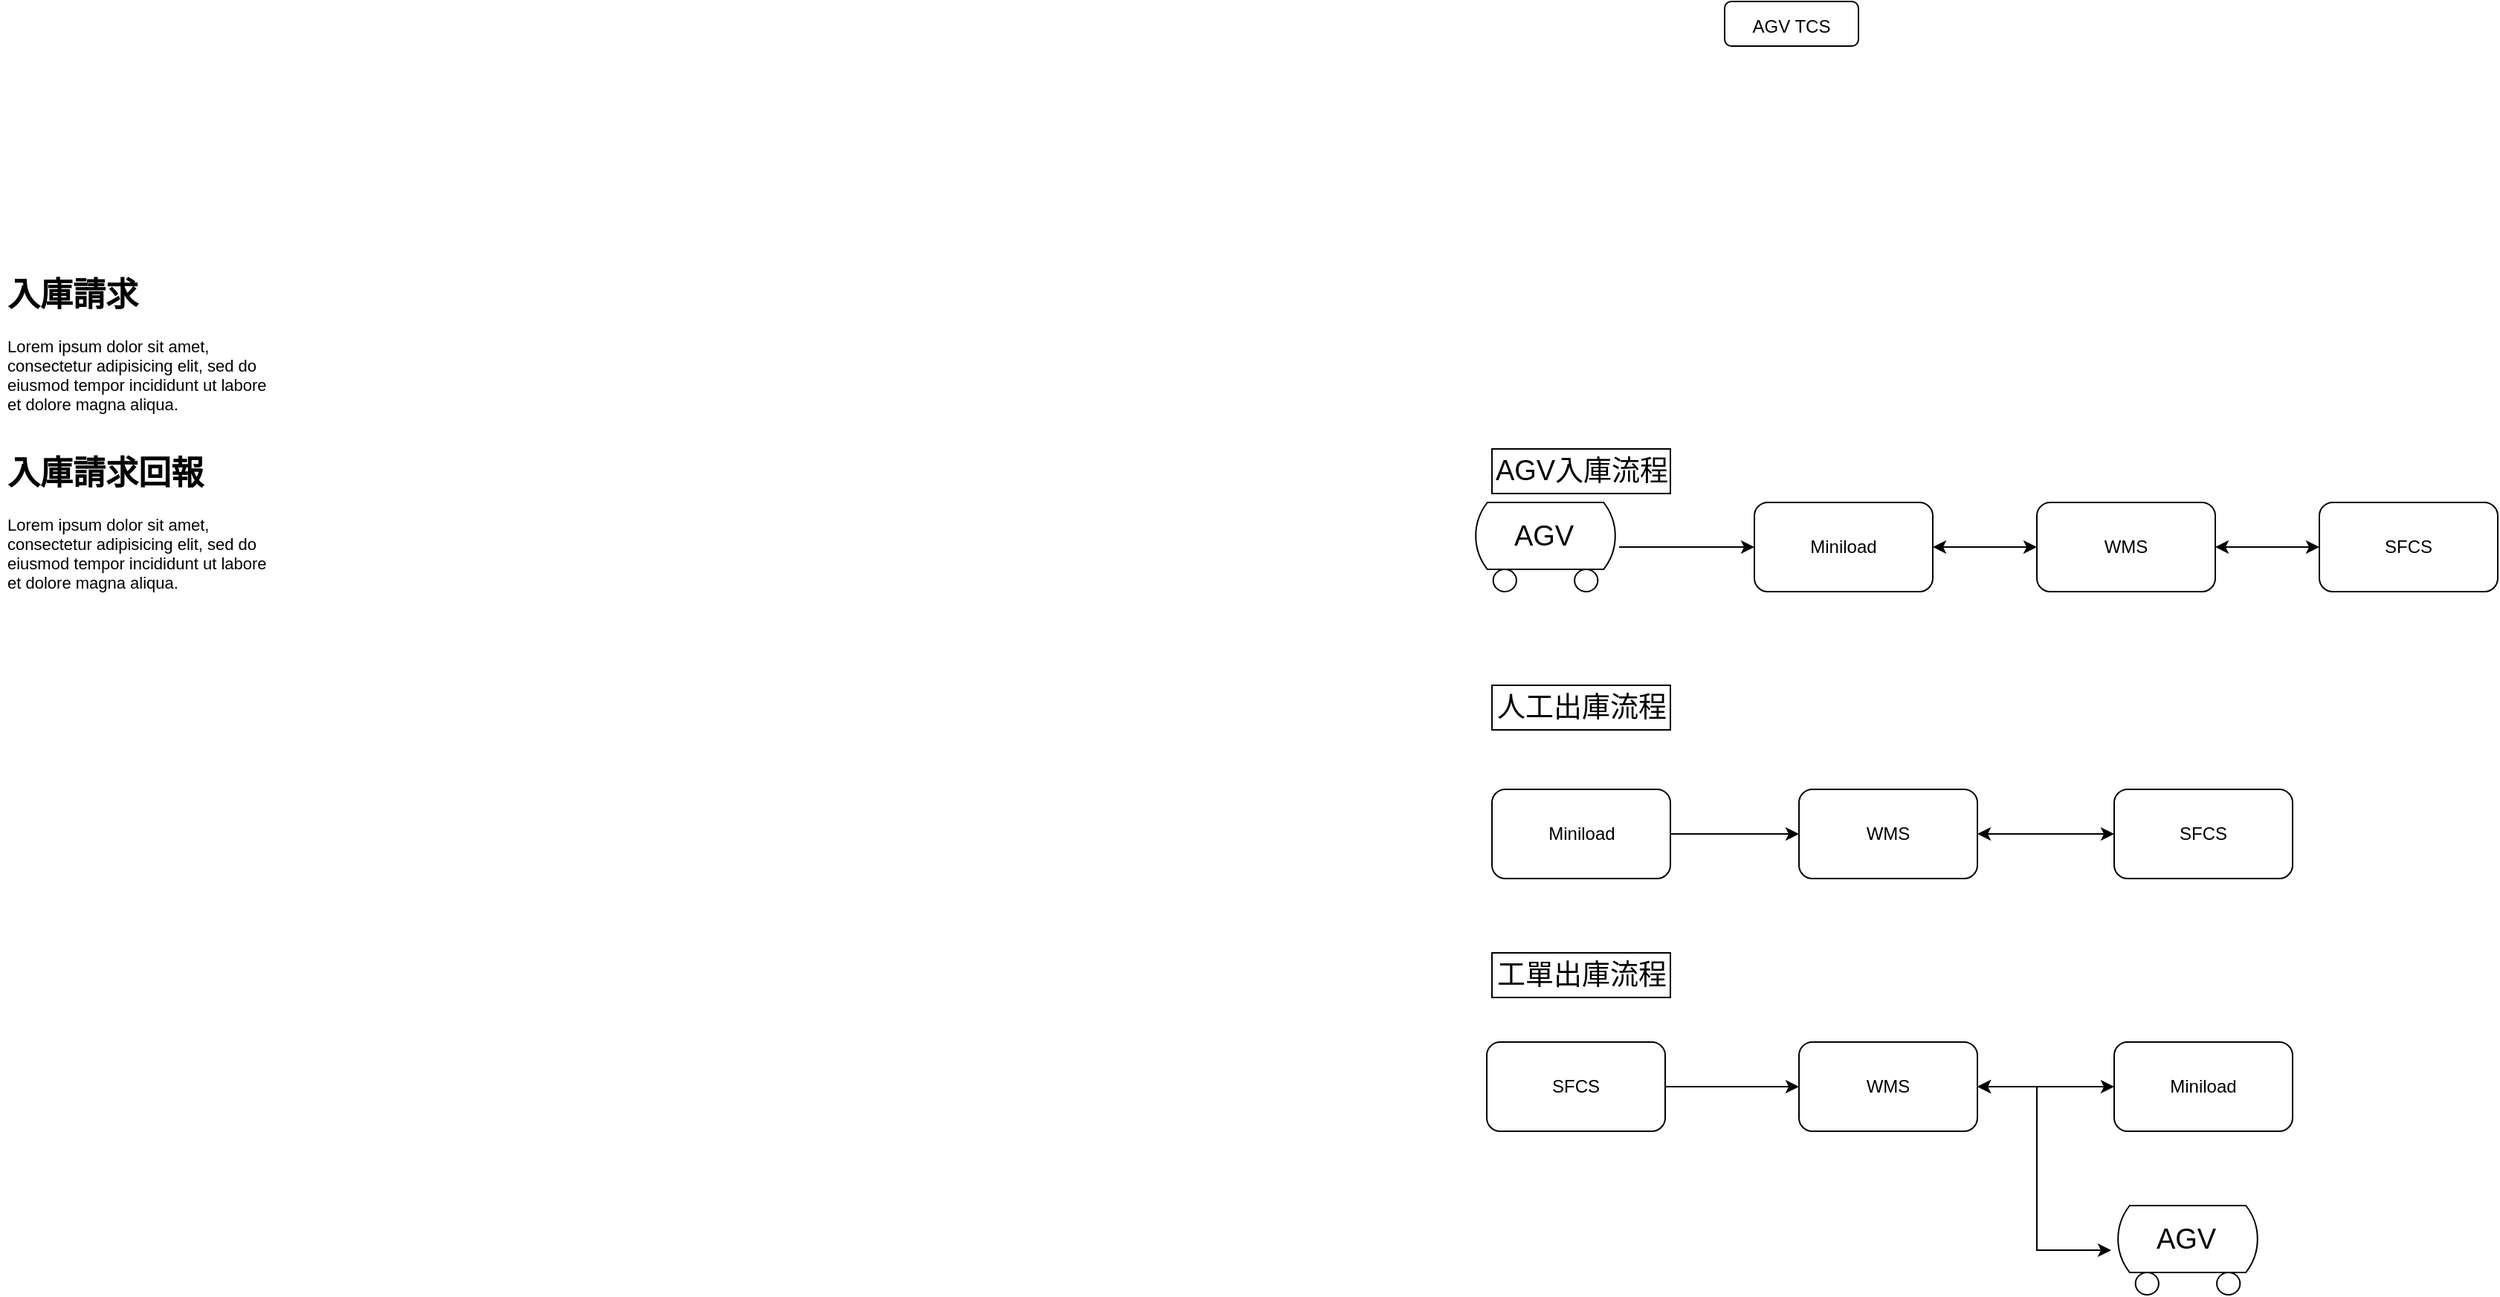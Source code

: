 <mxfile version="15.7.4" type="github" pages="2">
  <diagram id="F8t1HjEVFxSJ_2ZWDS9a" name="Page-1">
    <mxGraphModel dx="2304" dy="1916" grid="1" gridSize="10" guides="1" tooltips="1" connect="1" arrows="1" fold="1" page="1" pageScale="1" pageWidth="827" pageHeight="1169" math="0" shadow="0">
      <root>
        <mxCell id="0" />
        <mxCell id="1" parent="0" />
        <mxCell id="DlIAzclUvQerjkCaNcL--31" value="" style="group" vertex="1" connectable="0" parent="1">
          <mxGeometry x="690" y="247" width="99" height="60" as="geometry" />
        </mxCell>
        <mxCell id="DlIAzclUvQerjkCaNcL--18" value="" style="verticalLabelPosition=bottom;outlineConnect=0;align=center;dashed=0;html=1;verticalAlign=top;shape=mxgraph.pid.misc.tank_car,_tank_wagon;fontSize=19;" vertex="1" parent="DlIAzclUvQerjkCaNcL--31">
          <mxGeometry width="99" height="60" as="geometry" />
        </mxCell>
        <mxCell id="DlIAzclUvQerjkCaNcL--19" value="AGV" style="text;html=1;strokeColor=none;fillColor=none;align=center;verticalAlign=middle;whiteSpace=wrap;rounded=0;fontSize=19;" vertex="1" parent="DlIAzclUvQerjkCaNcL--31">
          <mxGeometry x="25.335" y="12" width="46.772" height="22.5" as="geometry" />
        </mxCell>
        <mxCell id="DlIAzclUvQerjkCaNcL--32" value="AGV入庫流程" style="rounded=0;whiteSpace=wrap;html=1;fontSize=19;" vertex="1" parent="1">
          <mxGeometry x="703.5" y="211" width="120" height="30" as="geometry" />
        </mxCell>
        <mxCell id="DlIAzclUvQerjkCaNcL--33" value="人工出庫流程" style="rounded=0;whiteSpace=wrap;html=1;fontSize=19;" vertex="1" parent="1">
          <mxGeometry x="703.5" y="370" width="120" height="30" as="geometry" />
        </mxCell>
        <mxCell id="DlIAzclUvQerjkCaNcL--37" style="edgeStyle=orthogonalEdgeStyle;rounded=0;orthogonalLoop=1;jettySize=auto;html=1;exitX=1;exitY=0.5;exitDx=0;exitDy=0;fontSize=19;startArrow=none;startFill=0;endArrow=classic;endFill=1;" edge="1" parent="1" source="DlIAzclUvQerjkCaNcL--35" target="DlIAzclUvQerjkCaNcL--36">
          <mxGeometry relative="1" as="geometry" />
        </mxCell>
        <mxCell id="DlIAzclUvQerjkCaNcL--35" value="Miniload" style="rounded=1;whiteSpace=wrap;html=1;" vertex="1" parent="1">
          <mxGeometry x="703.5" y="440" width="120" height="60" as="geometry" />
        </mxCell>
        <mxCell id="DlIAzclUvQerjkCaNcL--39" style="edgeStyle=orthogonalEdgeStyle;rounded=0;orthogonalLoop=1;jettySize=auto;html=1;exitX=1;exitY=0.5;exitDx=0;exitDy=0;entryX=0;entryY=0.5;entryDx=0;entryDy=0;fontSize=19;startArrow=classic;startFill=1;endArrow=classic;endFill=1;" edge="1" parent="1" source="DlIAzclUvQerjkCaNcL--36" target="DlIAzclUvQerjkCaNcL--38">
          <mxGeometry relative="1" as="geometry" />
        </mxCell>
        <mxCell id="DlIAzclUvQerjkCaNcL--36" value="WMS" style="rounded=1;whiteSpace=wrap;html=1;" vertex="1" parent="1">
          <mxGeometry x="910" y="440" width="120" height="60" as="geometry" />
        </mxCell>
        <mxCell id="DlIAzclUvQerjkCaNcL--38" value="SFCS" style="rounded=1;whiteSpace=wrap;html=1;" vertex="1" parent="1">
          <mxGeometry x="1122" y="440" width="120" height="60" as="geometry" />
        </mxCell>
        <mxCell id="DlIAzclUvQerjkCaNcL--40" value="工單出庫流程" style="rounded=0;whiteSpace=wrap;html=1;fontSize=19;" vertex="1" parent="1">
          <mxGeometry x="703.5" y="550" width="120" height="30" as="geometry" />
        </mxCell>
        <mxCell id="DlIAzclUvQerjkCaNcL--49" style="edgeStyle=orthogonalEdgeStyle;rounded=0;orthogonalLoop=1;jettySize=auto;html=1;exitX=1;exitY=0.5;exitDx=0;exitDy=0;entryX=0;entryY=0.5;entryDx=0;entryDy=0;fontSize=19;startArrow=none;startFill=0;endArrow=classic;endFill=1;" edge="1" parent="1" source="DlIAzclUvQerjkCaNcL--41" target="DlIAzclUvQerjkCaNcL--43">
          <mxGeometry relative="1" as="geometry" />
        </mxCell>
        <mxCell id="DlIAzclUvQerjkCaNcL--41" value="SFCS" style="rounded=1;whiteSpace=wrap;html=1;" vertex="1" parent="1">
          <mxGeometry x="700" y="610" width="120" height="60" as="geometry" />
        </mxCell>
        <mxCell id="DlIAzclUvQerjkCaNcL--50" style="edgeStyle=orthogonalEdgeStyle;rounded=0;orthogonalLoop=1;jettySize=auto;html=1;exitX=1;exitY=0.5;exitDx=0;exitDy=0;fontSize=19;startArrow=classic;startFill=1;endArrow=classic;endFill=1;" edge="1" parent="1" source="DlIAzclUvQerjkCaNcL--43" target="DlIAzclUvQerjkCaNcL--44">
          <mxGeometry relative="1" as="geometry" />
        </mxCell>
        <mxCell id="DlIAzclUvQerjkCaNcL--51" style="edgeStyle=orthogonalEdgeStyle;rounded=0;orthogonalLoop=1;jettySize=auto;html=1;exitX=1;exitY=0.5;exitDx=0;exitDy=0;fontSize=19;startArrow=classic;startFill=1;endArrow=classic;endFill=1;" edge="1" parent="1" source="DlIAzclUvQerjkCaNcL--43">
          <mxGeometry relative="1" as="geometry">
            <mxPoint x="1120" y="750" as="targetPoint" />
            <Array as="points">
              <mxPoint x="1070" y="640" />
              <mxPoint x="1070" y="750" />
            </Array>
          </mxGeometry>
        </mxCell>
        <mxCell id="DlIAzclUvQerjkCaNcL--43" value="WMS" style="rounded=1;whiteSpace=wrap;html=1;" vertex="1" parent="1">
          <mxGeometry x="910" y="610" width="120" height="60" as="geometry" />
        </mxCell>
        <mxCell id="DlIAzclUvQerjkCaNcL--44" value="Miniload" style="rounded=1;whiteSpace=wrap;html=1;" vertex="1" parent="1">
          <mxGeometry x="1122" y="610" width="120" height="60" as="geometry" />
        </mxCell>
        <mxCell id="DlIAzclUvQerjkCaNcL--46" value="" style="group" vertex="1" connectable="0" parent="1">
          <mxGeometry x="1122" y="720" width="99" height="60" as="geometry" />
        </mxCell>
        <mxCell id="DlIAzclUvQerjkCaNcL--47" value="" style="verticalLabelPosition=bottom;outlineConnect=0;align=center;dashed=0;html=1;verticalAlign=top;shape=mxgraph.pid.misc.tank_car,_tank_wagon;fontSize=19;" vertex="1" parent="DlIAzclUvQerjkCaNcL--46">
          <mxGeometry width="99" height="60" as="geometry" />
        </mxCell>
        <mxCell id="DlIAzclUvQerjkCaNcL--48" value="AGV" style="text;html=1;strokeColor=none;fillColor=none;align=center;verticalAlign=middle;whiteSpace=wrap;rounded=0;fontSize=19;" vertex="1" parent="DlIAzclUvQerjkCaNcL--46">
          <mxGeometry x="25.335" y="12" width="46.772" height="22.5" as="geometry" />
        </mxCell>
        <mxCell id="DlIAzclUvQerjkCaNcL--52" style="edgeStyle=orthogonalEdgeStyle;rounded=0;orthogonalLoop=1;jettySize=auto;html=1;exitX=1;exitY=0.5;exitDx=0;exitDy=0;entryX=0;entryY=0.5;entryDx=0;entryDy=0;fontSize=19;startArrow=classic;startFill=1;endArrow=classic;endFill=1;" edge="1" parent="1" source="DlIAzclUvQerjkCaNcL--53" target="DlIAzclUvQerjkCaNcL--56">
          <mxGeometry relative="1" as="geometry" />
        </mxCell>
        <mxCell id="DlIAzclUvQerjkCaNcL--53" value="WMS" style="rounded=1;whiteSpace=wrap;html=1;" vertex="1" parent="1">
          <mxGeometry x="1070" y="247" width="120" height="60" as="geometry" />
        </mxCell>
        <mxCell id="DlIAzclUvQerjkCaNcL--54" style="edgeStyle=orthogonalEdgeStyle;rounded=0;orthogonalLoop=1;jettySize=auto;html=1;exitX=1;exitY=0.5;exitDx=0;exitDy=0;entryX=0;entryY=0.5;entryDx=0;entryDy=0;fontSize=19;startArrow=classic;startFill=1;endArrow=classic;endFill=1;" edge="1" parent="1" source="DlIAzclUvQerjkCaNcL--55" target="DlIAzclUvQerjkCaNcL--53">
          <mxGeometry relative="1" as="geometry" />
        </mxCell>
        <mxCell id="DlIAzclUvQerjkCaNcL--55" value="Miniload" style="rounded=1;whiteSpace=wrap;html=1;" vertex="1" parent="1">
          <mxGeometry x="880" y="247" width="120" height="60" as="geometry" />
        </mxCell>
        <mxCell id="DlIAzclUvQerjkCaNcL--56" value="SFCS" style="rounded=1;whiteSpace=wrap;html=1;" vertex="1" parent="1">
          <mxGeometry x="1260" y="247" width="120" height="60" as="geometry" />
        </mxCell>
        <mxCell id="DlIAzclUvQerjkCaNcL--57" style="edgeStyle=orthogonalEdgeStyle;rounded=0;orthogonalLoop=1;jettySize=auto;html=1;fontSize=19;startArrow=none;startFill=0;endArrow=classic;endFill=1;" edge="1" parent="1" source="DlIAzclUvQerjkCaNcL--18" target="DlIAzclUvQerjkCaNcL--55">
          <mxGeometry relative="1" as="geometry" />
        </mxCell>
        <mxCell id="DlIAzclUvQerjkCaNcL--62" value="&lt;span style=&quot;font-size: 12px&quot;&gt;AGV TCS&lt;/span&gt;" style="rounded=1;whiteSpace=wrap;html=1;fontSize=19;" vertex="1" parent="1">
          <mxGeometry x="860" y="-90" width="90" height="30" as="geometry" />
        </mxCell>
        <mxCell id="DlIAzclUvQerjkCaNcL--91" value="&lt;h1&gt;入庫請求&lt;/h1&gt;&lt;p&gt;Lorem ipsum dolor sit amet, consectetur adipisicing elit, sed do eiusmod tempor incididunt ut labore et dolore magna aliqua.&lt;/p&gt;" style="text;html=1;strokeColor=none;fillColor=none;spacing=5;spacingTop=-20;whiteSpace=wrap;overflow=hidden;rounded=0;fontSize=11;" vertex="1" parent="1">
          <mxGeometry x="-300" y="90" width="190" height="120" as="geometry" />
        </mxCell>
        <mxCell id="DlIAzclUvQerjkCaNcL--92" value="&lt;h1&gt;入庫請求回報&lt;/h1&gt;&lt;p&gt;Lorem ipsum dolor sit amet, consectetur adipisicing elit, sed do eiusmod tempor incididunt ut labore et dolore magna aliqua.&lt;/p&gt;" style="text;html=1;strokeColor=none;fillColor=none;spacing=5;spacingTop=-20;whiteSpace=wrap;overflow=hidden;rounded=0;fontSize=11;" vertex="1" parent="1">
          <mxGeometry x="-300" y="210" width="190" height="120" as="geometry" />
        </mxCell>
      </root>
    </mxGraphModel>
  </diagram>
  <diagram id="s_qvDQUlh5c1jnIihD-f" name="人工入庫流程">
    <mxGraphModel dx="2142" dy="1083" grid="1" gridSize="10" guides="1" tooltips="1" connect="1" arrows="1" fold="1" page="1" pageScale="1" pageWidth="827" pageHeight="1169" math="0" shadow="0">
      <root>
        <mxCell id="MNKMFVbK3m3X3I9KNmGF-0" />
        <mxCell id="MNKMFVbK3m3X3I9KNmGF-1" parent="MNKMFVbK3m3X3I9KNmGF-0" />
        <mxCell id="xdhVknBT5ud63FR7zZxx-0" style="edgeStyle=orthogonalEdgeStyle;rounded=0;orthogonalLoop=1;jettySize=auto;html=1;exitX=1;exitY=0.5;exitDx=0;exitDy=0;entryX=0;entryY=0.5;entryDx=0;entryDy=0;fontSize=19;startArrow=classic;startFill=1;endArrow=classic;endFill=1;" edge="1" parent="MNKMFVbK3m3X3I9KNmGF-1" source="xdhVknBT5ud63FR7zZxx-1" target="xdhVknBT5ud63FR7zZxx-4">
          <mxGeometry relative="1" as="geometry" />
        </mxCell>
        <mxCell id="xdhVknBT5ud63FR7zZxx-1" value="WMS" style="rounded=1;whiteSpace=wrap;html=1;" vertex="1" parent="MNKMFVbK3m3X3I9KNmGF-1">
          <mxGeometry x="430" y="690" width="90" height="40" as="geometry" />
        </mxCell>
        <mxCell id="xdhVknBT5ud63FR7zZxx-2" style="edgeStyle=orthogonalEdgeStyle;rounded=0;orthogonalLoop=1;jettySize=auto;html=1;exitX=1;exitY=0.5;exitDx=0;exitDy=0;entryX=0;entryY=0.5;entryDx=0;entryDy=0;fontSize=19;startArrow=classic;startFill=1;endArrow=classic;endFill=1;" edge="1" parent="MNKMFVbK3m3X3I9KNmGF-1" source="xdhVknBT5ud63FR7zZxx-3" target="xdhVknBT5ud63FR7zZxx-1">
          <mxGeometry relative="1" as="geometry" />
        </mxCell>
        <mxCell id="xdhVknBT5ud63FR7zZxx-3" value="Miniload" style="rounded=1;whiteSpace=wrap;html=1;" vertex="1" parent="MNKMFVbK3m3X3I9KNmGF-1">
          <mxGeometry x="290" y="690" width="90" height="40" as="geometry" />
        </mxCell>
        <mxCell id="xdhVknBT5ud63FR7zZxx-4" value="SFCS" style="rounded=1;whiteSpace=wrap;html=1;" vertex="1" parent="MNKMFVbK3m3X3I9KNmGF-1">
          <mxGeometry x="570" y="690" width="100" height="40" as="geometry" />
        </mxCell>
        <mxCell id="xdhVknBT5ud63FR7zZxx-5" style="edgeStyle=orthogonalEdgeStyle;rounded=0;orthogonalLoop=1;jettySize=auto;html=1;entryX=0;entryY=0.5;entryDx=0;entryDy=0;fontSize=19;" edge="1" parent="MNKMFVbK3m3X3I9KNmGF-1" source="xdhVknBT5ud63FR7zZxx-6" target="xdhVknBT5ud63FR7zZxx-3">
          <mxGeometry relative="1" as="geometry" />
        </mxCell>
        <mxCell id="xdhVknBT5ud63FR7zZxx-6" value="" style="shape=actor;whiteSpace=wrap;html=1;fontSize=19;" vertex="1" parent="MNKMFVbK3m3X3I9KNmGF-1">
          <mxGeometry x="110" y="680" width="40" height="60" as="geometry" />
        </mxCell>
        <mxCell id="xdhVknBT5ud63FR7zZxx-7" value="" style="group" vertex="1" connectable="0" parent="MNKMFVbK3m3X3I9KNmGF-1">
          <mxGeometry x="110" y="120" width="556.17" height="541" as="geometry" />
        </mxCell>
        <mxCell id="xdhVknBT5ud63FR7zZxx-8" value="&lt;span style=&quot;font-size: 12px&quot;&gt;EAP&lt;/span&gt;" style="rounded=1;whiteSpace=wrap;html=1;fontSize=19;" vertex="1" parent="xdhVknBT5ud63FR7zZxx-7">
          <mxGeometry x="226.17" y="40" width="90" height="30" as="geometry" />
        </mxCell>
        <mxCell id="xdhVknBT5ud63FR7zZxx-9" value="&lt;span style=&quot;font-size: 12px&quot;&gt;WMS&lt;/span&gt;" style="rounded=1;whiteSpace=wrap;html=1;fontSize=19;" vertex="1" parent="xdhVknBT5ud63FR7zZxx-7">
          <mxGeometry x="346.17" y="40" width="90" height="30" as="geometry" />
        </mxCell>
        <mxCell id="xdhVknBT5ud63FR7zZxx-10" value="&lt;span style=&quot;font-size: 12px&quot;&gt;SFCS&lt;/span&gt;" style="rounded=1;whiteSpace=wrap;html=1;fontSize=19;" vertex="1" parent="xdhVknBT5ud63FR7zZxx-7">
          <mxGeometry x="466.17" y="40" width="90" height="30" as="geometry" />
        </mxCell>
        <mxCell id="xdhVknBT5ud63FR7zZxx-11" value="" style="endArrow=none;html=1;rounded=0;fontSize=19;entryX=0.5;entryY=1;entryDx=0;entryDy=0;exitX=0.5;exitY=0;exitDx=0;exitDy=0;" edge="1" parent="xdhVknBT5ud63FR7zZxx-7" source="xdhVknBT5ud63FR7zZxx-20" target="xdhVknBT5ud63FR7zZxx-8">
          <mxGeometry width="50" height="50" relative="1" as="geometry">
            <mxPoint x="436.17" y="140" as="sourcePoint" />
            <mxPoint x="486.17" y="90" as="targetPoint" />
          </mxGeometry>
        </mxCell>
        <mxCell id="xdhVknBT5ud63FR7zZxx-12" value="" style="endArrow=none;html=1;rounded=0;fontSize=19;entryX=0.5;entryY=1;entryDx=0;entryDy=0;exitX=0.5;exitY=0;exitDx=0;exitDy=0;" edge="1" parent="xdhVknBT5ud63FR7zZxx-7" source="xdhVknBT5ud63FR7zZxx-21" target="xdhVknBT5ud63FR7zZxx-9">
          <mxGeometry width="50" height="50" relative="1" as="geometry">
            <mxPoint x="281.17" y="430" as="sourcePoint" />
            <mxPoint x="281.17" y="80" as="targetPoint" />
          </mxGeometry>
        </mxCell>
        <mxCell id="xdhVknBT5ud63FR7zZxx-13" value="" style="endArrow=none;html=1;rounded=0;fontSize=19;entryX=0.5;entryY=1;entryDx=0;entryDy=0;exitX=0.5;exitY=0;exitDx=0;exitDy=0;" edge="1" parent="xdhVknBT5ud63FR7zZxx-7" source="xdhVknBT5ud63FR7zZxx-22" target="xdhVknBT5ud63FR7zZxx-10">
          <mxGeometry width="50" height="50" relative="1" as="geometry">
            <mxPoint x="566.17" y="320" as="sourcePoint" />
            <mxPoint x="576.17" y="120" as="targetPoint" />
          </mxGeometry>
        </mxCell>
        <mxCell id="xdhVknBT5ud63FR7zZxx-14" value="&lt;font style=&quot;font-size: 16px&quot;&gt;&lt;b&gt;人工入庫流程&lt;/b&gt;&lt;/font&gt;" style="rounded=0;whiteSpace=wrap;html=1;fontSize=19;fillColor=#dae8fc;strokeColor=#6c8ebf;" vertex="1" parent="xdhVknBT5ud63FR7zZxx-7">
          <mxGeometry width="120" height="20" as="geometry" />
        </mxCell>
        <mxCell id="xdhVknBT5ud63FR7zZxx-15" value="" style="endArrow=classic;html=1;rounded=0;fontSize=16;" edge="1" parent="xdhVknBT5ud63FR7zZxx-7">
          <mxGeometry relative="1" as="geometry">
            <mxPoint x="147" y="109" as="sourcePoint" />
            <mxPoint x="267" y="109" as="targetPoint" />
          </mxGeometry>
        </mxCell>
        <mxCell id="xdhVknBT5ud63FR7zZxx-16" value="&lt;span style=&quot;font-size: 11px&quot;&gt;條碼確認請求&lt;/span&gt;" style="edgeLabel;resizable=0;html=1;align=center;verticalAlign=middle;fontSize=16;" connectable="0" vertex="1" parent="xdhVknBT5ud63FR7zZxx-15">
          <mxGeometry relative="1" as="geometry">
            <mxPoint x="-5" y="1" as="offset" />
          </mxGeometry>
        </mxCell>
        <mxCell id="xdhVknBT5ud63FR7zZxx-17" value="" style="endArrow=classic;html=1;rounded=0;fontSize=16;" edge="1" parent="xdhVknBT5ud63FR7zZxx-7">
          <mxGeometry relative="1" as="geometry">
            <mxPoint x="267" y="225" as="sourcePoint" />
            <mxPoint x="147" y="225" as="targetPoint" />
          </mxGeometry>
        </mxCell>
        <mxCell id="xdhVknBT5ud63FR7zZxx-18" value="&lt;font style=&quot;font-size: 11px&quot;&gt;條碼確認回報&lt;/font&gt;" style="edgeLabel;resizable=0;html=1;align=center;verticalAlign=middle;fontSize=16;" connectable="0" vertex="1" parent="xdhVknBT5ud63FR7zZxx-17">
          <mxGeometry relative="1" as="geometry">
            <mxPoint as="offset" />
          </mxGeometry>
        </mxCell>
        <mxCell id="xdhVknBT5ud63FR7zZxx-19" value="" style="ellipse;whiteSpace=wrap;html=1;aspect=fixed;fontSize=19;" vertex="1" parent="xdhVknBT5ud63FR7zZxx-7">
          <mxGeometry x="27.5" y="521" width="20" height="20" as="geometry" />
        </mxCell>
        <mxCell id="xdhVknBT5ud63FR7zZxx-20" value="" style="ellipse;whiteSpace=wrap;html=1;aspect=fixed;fontSize=19;" vertex="1" parent="xdhVknBT5ud63FR7zZxx-7">
          <mxGeometry x="261.17" y="521" width="20" height="20" as="geometry" />
        </mxCell>
        <mxCell id="xdhVknBT5ud63FR7zZxx-21" value="" style="ellipse;whiteSpace=wrap;html=1;aspect=fixed;fontSize=19;" vertex="1" parent="xdhVknBT5ud63FR7zZxx-7">
          <mxGeometry x="381.17" y="521" width="20" height="20" as="geometry" />
        </mxCell>
        <mxCell id="xdhVknBT5ud63FR7zZxx-22" value="" style="ellipse;whiteSpace=wrap;html=1;aspect=fixed;fontSize=19;" vertex="1" parent="xdhVknBT5ud63FR7zZxx-7">
          <mxGeometry x="501.17" y="521" width="20" height="20" as="geometry" />
        </mxCell>
        <mxCell id="xdhVknBT5ud63FR7zZxx-23" value="" style="group" vertex="1" connectable="0" parent="xdhVknBT5ud63FR7zZxx-7">
          <mxGeometry y="30" width="180" height="50" as="geometry" />
        </mxCell>
        <mxCell id="xdhVknBT5ud63FR7zZxx-24" value="&lt;span style=&quot;font-size: 12px&quot;&gt;Miniload&lt;/span&gt;" style="rounded=1;whiteSpace=wrap;html=1;fontSize=19;" vertex="1" parent="xdhVknBT5ud63FR7zZxx-23">
          <mxGeometry width="180" height="20" as="geometry" />
        </mxCell>
        <mxCell id="xdhVknBT5ud63FR7zZxx-25" value="&lt;span style=&quot;font-size: 12px&quot;&gt;Stock&lt;/span&gt;" style="rounded=1;whiteSpace=wrap;html=1;fontSize=19;" vertex="1" parent="xdhVknBT5ud63FR7zZxx-23">
          <mxGeometry y="30" width="75" height="20" as="geometry" />
        </mxCell>
        <mxCell id="xdhVknBT5ud63FR7zZxx-26" value="&lt;span style=&quot;font-size: 12px&quot;&gt;RF&lt;/span&gt;" style="rounded=1;whiteSpace=wrap;html=1;fontSize=19;" vertex="1" parent="xdhVknBT5ud63FR7zZxx-23">
          <mxGeometry x="105" y="30" width="75" height="20" as="geometry" />
        </mxCell>
        <mxCell id="xdhVknBT5ud63FR7zZxx-27" style="edgeStyle=orthogonalEdgeStyle;rounded=0;orthogonalLoop=1;jettySize=auto;html=1;fontSize=19;startArrow=none;startFill=0;endArrow=none;endFill=0;exitX=0.5;exitY=1;exitDx=0;exitDy=0;" edge="1" parent="xdhVknBT5ud63FR7zZxx-7" source="xdhVknBT5ud63FR7zZxx-25" target="xdhVknBT5ud63FR7zZxx-19">
          <mxGeometry relative="1" as="geometry">
            <mxPoint x="75.069" y="450" as="targetPoint" />
            <mxPoint x="75" y="130" as="sourcePoint" />
          </mxGeometry>
        </mxCell>
        <mxCell id="xdhVknBT5ud63FR7zZxx-28" style="edgeStyle=orthogonalEdgeStyle;rounded=0;orthogonalLoop=1;jettySize=auto;html=1;fontSize=19;startArrow=none;startFill=0;endArrow=none;endFill=0;exitX=0.5;exitY=1;exitDx=0;exitDy=0;" edge="1" parent="xdhVknBT5ud63FR7zZxx-7" source="xdhVknBT5ud63FR7zZxx-26" target="xdhVknBT5ud63FR7zZxx-29">
          <mxGeometry relative="1" as="geometry">
            <mxPoint x="177.569" y="480" as="targetPoint" />
            <mxPoint x="235" y="100" as="sourcePoint" />
          </mxGeometry>
        </mxCell>
        <mxCell id="xdhVknBT5ud63FR7zZxx-29" value="" style="ellipse;whiteSpace=wrap;html=1;aspect=fixed;fontSize=19;" vertex="1" parent="xdhVknBT5ud63FR7zZxx-7">
          <mxGeometry x="132.5" y="521" width="20" height="20" as="geometry" />
        </mxCell>
        <mxCell id="xdhVknBT5ud63FR7zZxx-30" value="" style="endArrow=classic;html=1;rounded=0;fontSize=11;dashed=1;" edge="1" parent="xdhVknBT5ud63FR7zZxx-7">
          <mxGeometry relative="1" as="geometry">
            <mxPoint x="40" y="263.66" as="sourcePoint" />
            <mxPoint x="270" y="263.66" as="targetPoint" />
          </mxGeometry>
        </mxCell>
        <mxCell id="xdhVknBT5ud63FR7zZxx-31" value="入庫請求" style="edgeLabel;resizable=0;html=1;align=center;verticalAlign=middle;fontSize=11;" connectable="0" vertex="1" parent="xdhVknBT5ud63FR7zZxx-30">
          <mxGeometry relative="1" as="geometry">
            <mxPoint x="-65" as="offset" />
          </mxGeometry>
        </mxCell>
        <mxCell id="xdhVknBT5ud63FR7zZxx-32" value="" style="endArrow=classic;html=1;rounded=0;fontSize=11;dashed=1;" edge="1" parent="xdhVknBT5ud63FR7zZxx-7">
          <mxGeometry relative="1" as="geometry">
            <mxPoint x="270" y="298" as="sourcePoint" />
            <mxPoint x="40" y="298" as="targetPoint" />
          </mxGeometry>
        </mxCell>
        <mxCell id="xdhVknBT5ud63FR7zZxx-33" value="入庫請求回報" style="edgeLabel;resizable=0;html=1;align=center;verticalAlign=middle;fontSize=11;" connectable="0" vertex="1" parent="xdhVknBT5ud63FR7zZxx-32">
          <mxGeometry relative="1" as="geometry">
            <mxPoint x="71" y="-1" as="offset" />
          </mxGeometry>
        </mxCell>
        <mxCell id="xdhVknBT5ud63FR7zZxx-34" value="" style="endArrow=classic;html=1;rounded=0;fontSize=11;dashed=1;" edge="1" parent="xdhVknBT5ud63FR7zZxx-7">
          <mxGeometry relative="1" as="geometry">
            <mxPoint x="40" y="338.0" as="sourcePoint" />
            <mxPoint x="270" y="338.0" as="targetPoint" />
          </mxGeometry>
        </mxCell>
        <mxCell id="xdhVknBT5ud63FR7zZxx-35" value="入庫開始事件" style="edgeLabel;resizable=0;html=1;align=center;verticalAlign=middle;fontSize=11;" connectable="0" vertex="1" parent="xdhVknBT5ud63FR7zZxx-34">
          <mxGeometry relative="1" as="geometry">
            <mxPoint x="-65" as="offset" />
          </mxGeometry>
        </mxCell>
        <mxCell id="xdhVknBT5ud63FR7zZxx-36" value="" style="endArrow=classic;html=1;rounded=0;fontSize=11;dashed=1;" edge="1" parent="xdhVknBT5ud63FR7zZxx-7">
          <mxGeometry relative="1" as="geometry">
            <mxPoint x="40" y="378" as="sourcePoint" />
            <mxPoint x="270" y="378" as="targetPoint" />
          </mxGeometry>
        </mxCell>
        <mxCell id="xdhVknBT5ud63FR7zZxx-37" value="入庫結束事件" style="edgeLabel;resizable=0;html=1;align=center;verticalAlign=middle;fontSize=11;" connectable="0" vertex="1" parent="xdhVknBT5ud63FR7zZxx-36">
          <mxGeometry relative="1" as="geometry">
            <mxPoint x="-65" as="offset" />
          </mxGeometry>
        </mxCell>
        <mxCell id="xdhVknBT5ud63FR7zZxx-38" value="" style="endArrow=classic;html=1;rounded=0;fontSize=11;dashed=1;" edge="1" parent="xdhVknBT5ud63FR7zZxx-7">
          <mxGeometry relative="1" as="geometry">
            <mxPoint x="40" y="418" as="sourcePoint" />
            <mxPoint x="270" y="418" as="targetPoint" />
          </mxGeometry>
        </mxCell>
        <mxCell id="xdhVknBT5ud63FR7zZxx-39" value="入庫完成回報" style="edgeLabel;resizable=0;html=1;align=center;verticalAlign=middle;fontSize=11;" connectable="0" vertex="1" parent="xdhVknBT5ud63FR7zZxx-38">
          <mxGeometry relative="1" as="geometry">
            <mxPoint x="-65" as="offset" />
          </mxGeometry>
        </mxCell>
        <mxCell id="xdhVknBT5ud63FR7zZxx-40" value="" style="endArrow=classic;html=1;rounded=0;fontSize=16;" edge="1" parent="xdhVknBT5ud63FR7zZxx-7">
          <mxGeometry relative="1" as="geometry">
            <mxPoint x="271" y="130" as="sourcePoint" />
            <mxPoint x="391" y="130" as="targetPoint" />
          </mxGeometry>
        </mxCell>
        <mxCell id="xdhVknBT5ud63FR7zZxx-41" value="&lt;span style=&quot;font-size: 11px&quot;&gt;條碼確認請求&lt;/span&gt;" style="edgeLabel;resizable=0;html=1;align=center;verticalAlign=middle;fontSize=16;" connectable="0" vertex="1" parent="xdhVknBT5ud63FR7zZxx-40">
          <mxGeometry relative="1" as="geometry">
            <mxPoint x="-5" y="1" as="offset" />
          </mxGeometry>
        </mxCell>
        <mxCell id="xdhVknBT5ud63FR7zZxx-42" value="" style="endArrow=classic;html=1;rounded=0;fontSize=16;" edge="1" parent="xdhVknBT5ud63FR7zZxx-7">
          <mxGeometry relative="1" as="geometry">
            <mxPoint x="390" y="202" as="sourcePoint" />
            <mxPoint x="270" y="202" as="targetPoint" />
          </mxGeometry>
        </mxCell>
        <mxCell id="xdhVknBT5ud63FR7zZxx-43" value="&lt;font style=&quot;font-size: 11px&quot;&gt;條碼確認回報&lt;/font&gt;" style="edgeLabel;resizable=0;html=1;align=center;verticalAlign=middle;fontSize=16;" connectable="0" vertex="1" parent="xdhVknBT5ud63FR7zZxx-42">
          <mxGeometry relative="1" as="geometry">
            <mxPoint as="offset" />
          </mxGeometry>
        </mxCell>
        <mxCell id="xdhVknBT5ud63FR7zZxx-44" value="" style="endArrow=classic;html=1;rounded=0;fontSize=16;" edge="1" parent="xdhVknBT5ud63FR7zZxx-7">
          <mxGeometry relative="1" as="geometry">
            <mxPoint x="271.0" y="452" as="sourcePoint" />
            <mxPoint x="391" y="452" as="targetPoint" />
          </mxGeometry>
        </mxCell>
        <mxCell id="xdhVknBT5ud63FR7zZxx-45" value="&lt;span style=&quot;font-size: 11px&quot;&gt;入庫完成回報&lt;/span&gt;" style="edgeLabel;resizable=0;html=1;align=center;verticalAlign=middle;fontSize=16;" connectable="0" vertex="1" parent="xdhVknBT5ud63FR7zZxx-44">
          <mxGeometry relative="1" as="geometry">
            <mxPoint x="-5" y="1" as="offset" />
          </mxGeometry>
        </mxCell>
        <mxCell id="xdhVknBT5ud63FR7zZxx-46" value="" style="endArrow=classic;html=1;rounded=0;fontSize=16;fontStyle=4" edge="1" parent="xdhVknBT5ud63FR7zZxx-7">
          <mxGeometry relative="1" as="geometry">
            <mxPoint x="391" y="482" as="sourcePoint" />
            <mxPoint x="511" y="482" as="targetPoint" />
          </mxGeometry>
        </mxCell>
        <mxCell id="xdhVknBT5ud63FR7zZxx-47" value="&lt;span style=&quot;font-size: 11px&quot;&gt;入庫完成回報&lt;/span&gt;" style="edgeLabel;resizable=0;html=1;align=center;verticalAlign=middle;fontSize=16;fontStyle=4" connectable="0" vertex="1" parent="xdhVknBT5ud63FR7zZxx-46">
          <mxGeometry relative="1" as="geometry">
            <mxPoint x="-5" y="1" as="offset" />
          </mxGeometry>
        </mxCell>
        <mxCell id="xdhVknBT5ud63FR7zZxx-48" value="" style="endArrow=classic;html=1;rounded=0;fontSize=16;" edge="1" parent="xdhVknBT5ud63FR7zZxx-7">
          <mxGeometry relative="1" as="geometry">
            <mxPoint x="391" y="150" as="sourcePoint" />
            <mxPoint x="511" y="150" as="targetPoint" />
          </mxGeometry>
        </mxCell>
        <mxCell id="xdhVknBT5ud63FR7zZxx-49" value="&lt;span style=&quot;font-size: 11px&quot;&gt;條碼確認請求&lt;/span&gt;" style="edgeLabel;resizable=0;html=1;align=center;verticalAlign=middle;fontSize=16;" connectable="0" vertex="1" parent="xdhVknBT5ud63FR7zZxx-48">
          <mxGeometry relative="1" as="geometry">
            <mxPoint x="-5" y="1" as="offset" />
          </mxGeometry>
        </mxCell>
        <mxCell id="xdhVknBT5ud63FR7zZxx-50" value="" style="endArrow=classic;html=1;rounded=0;fontSize=16;" edge="1" parent="xdhVknBT5ud63FR7zZxx-7">
          <mxGeometry relative="1" as="geometry">
            <mxPoint x="510" y="181" as="sourcePoint" />
            <mxPoint x="390" y="181" as="targetPoint" />
          </mxGeometry>
        </mxCell>
        <mxCell id="xdhVknBT5ud63FR7zZxx-51" value="&lt;font style=&quot;font-size: 11px&quot;&gt;條碼確認回報&lt;/font&gt;" style="edgeLabel;resizable=0;html=1;align=center;verticalAlign=middle;fontSize=16;" connectable="0" vertex="1" parent="xdhVknBT5ud63FR7zZxx-50">
          <mxGeometry relative="1" as="geometry">
            <mxPoint as="offset" />
          </mxGeometry>
        </mxCell>
      </root>
    </mxGraphModel>
  </diagram>
</mxfile>
